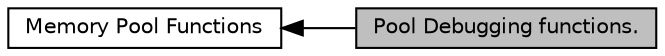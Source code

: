 digraph "Pool Debugging functions."
{
  edge [fontname="Helvetica",fontsize="10",labelfontname="Helvetica",labelfontsize="10"];
  node [fontname="Helvetica",fontsize="10",shape=box];
  rankdir=LR;
  Node2 [label="Memory Pool Functions",height=0.2,width=0.4,color="black", fillcolor="white", style="filled",URL="$group__apr__pools.html",tooltip=" "];
  Node1 [label="Pool Debugging functions.",height=0.2,width=0.4,color="black", fillcolor="grey75", style="filled", fontcolor="black",tooltip=" "];
  Node2->Node1 [shape=plaintext, dir="back", style="solid"];
}
